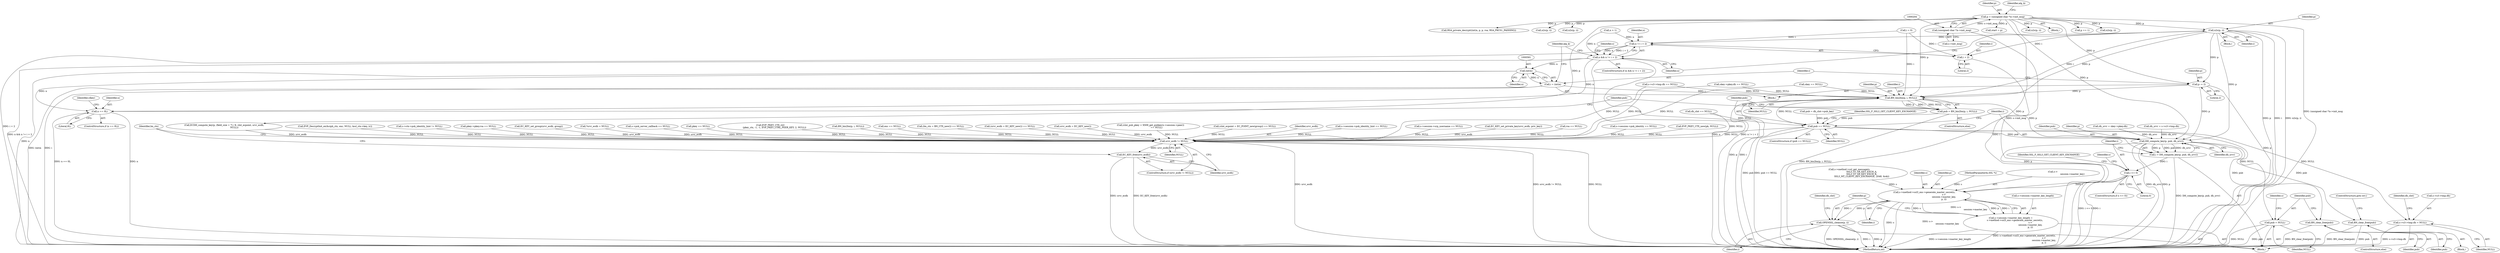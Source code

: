 digraph "0_openssl_3c66a669dfc7b3792f7af0758ea26fe8502ce70c@pointer" {
"1000532" [label="(Call,n2s(p, i))"];
"1000201" [label="(Call,p = (unsigned char *)s->init_msg)"];
"1000203" [label="(Call,(unsigned char *)s->init_msg)"];
"1000555" [label="(Call,n != i + 2)"];
"1000553" [label="(Call,n && n != i + 2)"];
"1000580" [label="(Call,(int)n)"];
"1000578" [label="(Call,i = (int)n)"];
"1000725" [label="(Call,BN_bin2bn(p, i, NULL))"];
"1000723" [label="(Call,pub = BN_bin2bn(p, i, NULL))"];
"1000730" [label="(Call,pub == NULL)"];
"1000740" [label="(Call,DH_compute_key(p, pub, dh_srvr))"];
"1000738" [label="(Call,i = DH_compute_key(p, pub, dh_srvr))"];
"1000745" [label="(Call,i <= 0)"];
"1000788" [label="(Call,s->method->ssl3_enc->generate_master_secret(s,\n                                                        s->\n                                                        session->master_key,\n                                                        p, i))"];
"1000782" [label="(Call,s->session->master_key_length =\n            s->method->ssl3_enc->generate_master_secret(s,\n                                                        s->\n                                                        session->master_key,\n                                                        p, i))"];
"1000797" [label="(Call,OPENSSL_cleanse(p, i))"];
"1000752" [label="(Call,BN_clear_free(pub))"];
"1000777" [label="(Call,BN_clear_free(pub))"];
"1000763" [label="(Call,s->s3->tmp.dh = NULL)"];
"1000779" [label="(Call,pub = NULL)"];
"1002148" [label="(Call,srvr_ecdh != NULL)"];
"1002151" [label="(Call,EC_KEY_free(srvr_ecdh))"];
"1000677" [label="(Call,n == 0L)"];
"1000557" [label="(Call,i + 2)"];
"1000575" [label="(Call,p -= 2)"];
"1002148" [label="(Call,srvr_ecdh != NULL)"];
"1000797" [label="(Call,OPENSSL_cleanse(p, i))"];
"1002056" [label="(Call,start = p)"];
"1001566" [label="(Call,n2s(p, i))"];
"1000764" [label="(Call,s->s3->tmp.dh)"];
"1000679" [label="(Literal,0L)"];
"1000585" [label="(Identifier,alg_k)"];
"1000750" [label="(Identifier,SSL_F_SSL3_GET_CLIENT_KEY_EXCHANGE)"];
"1000763" [label="(Call,s->s3->tmp.dh = NULL)"];
"1001268" [label="(Call,srvr_ecdh = EC_KEY_new())"];
"1000554" [label="(Identifier,n)"];
"1000723" [label="(Call,pub = BN_bin2bn(p, i, NULL))"];
"1000728" [label="(Identifier,NULL)"];
"1000722" [label="(ControlStructure,else)"];
"1001475" [label="(Call,ECDH_compute_key(p, (field_size + 7) / 8, clnt_ecpoint, srvr_ecdh,\n                             NULL))"];
"1002154" [label="(Identifier,bn_ctx)"];
"1000748" [label="(Block,)"];
"1000580" [label="(Call,(int)n)"];
"1000771" [label="(Identifier,NULL)"];
"1000777" [label="(Call,BN_clear_free(pub))"];
"1000730" [label="(Call,pub == NULL)"];
"1000743" [label="(Identifier,dh_srvr)"];
"1001364" [label="(Call,(clnt_pub_pkey = X509_get_pubkey(s->session->peer))\n                 == NULL)"];
"1000759" [label="(Identifier,s)"];
"1000616" [label="(Call,skey == NULL)"];
"1001334" [label="(Call,(clnt_ecpoint = EC_POINT_new(group)) == NULL)"];
"1002149" [label="(Identifier,srvr_ecdh)"];
"1001755" [label="(Call,s->session->psk_identity_hint == NULL)"];
"1000773" [label="(Identifier,dh_clnt)"];
"1001895" [label="(Call,s->session->srp_username == NULL)"];
"1000753" [label="(Identifier,pub)"];
"1000676" [label="(ControlStructure,if (n == 0L))"];
"1000205" [label="(Call,s->init_msg)"];
"1000649" [label="(Call,s->s3->tmp.dh == NULL)"];
"1000790" [label="(Call,s->\n                                                        session->master_key)"];
"1000741" [label="(Identifier,p)"];
"1000203" [label="(Call,(unsigned char *)s->init_msg)"];
"1001325" [label="(Call,EC_KEY_set_private_key(srvr_ecdh, priv_key))"];
"1000555" [label="(Call,n != i + 2)"];
"1000732" [label="(Identifier,NULL)"];
"1000788" [label="(Call,s->method->ssl3_enc->generate_master_secret(s,\n                                                        s->\n                                                        session->master_key,\n                                                        p, i))"];
"1000202" [label="(Identifier,p)"];
"1000533" [label="(Identifier,p)"];
"1000143" [label="(Block,)"];
"1000727" [label="(Identifier,i)"];
"1000724" [label="(Identifier,pub)"];
"1000576" [label="(Identifier,p)"];
"1000582" [label="(Identifier,n)"];
"1000678" [label="(Identifier,n)"];
"1000779" [label="(Call,pub = NULL)"];
"1000532" [label="(Call,n2s(p, i))"];
"1000260" [label="(Call,rsa == NULL)"];
"1000558" [label="(Identifier,i)"];
"1000782" [label="(Call,s->session->master_key_length =\n            s->method->ssl3_enc->generate_master_secret(s,\n                                                        s->\n                                                        session->master_key,\n                                                        p, i))"];
"1001423" [label="(Call,p += 1)"];
"1001708" [label="(Call,s->session->psk_identity == NULL)"];
"1000575" [label="(Call,p -= 2)"];
"1000739" [label="(Identifier,i)"];
"1000847" [label="(Call,n2s(p, i))"];
"1002150" [label="(Identifier,NULL)"];
"1002005" [label="(Call,EVP_PKEY_CTX_new(pk, NULL))"];
"1000683" [label="(Identifier,clkey)"];
"1000781" [label="(Identifier,NULL)"];
"1000565" [label="(Identifier,s)"];
"1000385" [label="(Call,RSA_private_decrypt((int)n, p, p, rsa, RSA_PKCS1_PADDING))"];
"1002163" [label="(MethodReturn,int)"];
"1001064" [label="(Call,EVP_DecryptInit_ex(&ciph_ctx, enc, NULL, kssl_ctx->key, iv))"];
"1002152" [label="(Identifier,srvr_ecdh)"];
"1000745" [label="(Call,i <= 0)"];
"1000186" [label="(Call,s->method->ssl_get_message(s,\n                                   SSL3_ST_SR_KEY_EXCH_A,\n                                   SSL3_ST_SR_KEY_EXCH_B,\n                                   SSL3_MT_CLIENT_KEY_EXCHANGE, 2048, &ok))"];
"1000776" [label="(ControlStructure,else)"];
"1000731" [label="(Identifier,pub)"];
"1000330" [label="(Call,n2s(p, i))"];
"1001748" [label="(Call,s->ctx->psk_identity_hint != NULL)"];
"1000704" [label="(Call,dh_clnt == NULL)"];
"1000785" [label="(Identifier,s)"];
"1000640" [label="(Call,dh_srvr = skey->pkey.dh)"];
"1000717" [label="(Call,pub = dh_clnt->pub_key)"];
"1000801" [label="(Identifier,dh_clnt)"];
"1000778" [label="(Identifier,pub)"];
"1000549" [label="(Call,i = 0)"];
"1000789" [label="(Identifier,s)"];
"1000295" [label="(Call,pkey->pkey.rsa == NULL)"];
"1000556" [label="(Identifier,n)"];
"1002147" [label="(ControlStructure,if (srvr_ecdh != NULL))"];
"1000201" [label="(Call,p = (unsigned char *)s->init_msg)"];
"1000725" [label="(Call,BN_bin2bn(p, i, NULL))"];
"1000729" [label="(ControlStructure,if (pub == NULL))"];
"1000746" [label="(Identifier,i)"];
"1000531" [label="(Block,)"];
"1001802" [label="(Call,n2s(p, i))"];
"1001321" [label="(Call,EC_KEY_set_group(srvr_ecdh, group))"];
"1000726" [label="(Identifier,p)"];
"1000747" [label="(Literal,0)"];
"1000798" [label="(Identifier,p)"];
"1000169" [label="(Call,*srvr_ecdh = NULL)"];
"1000559" [label="(Literal,2)"];
"1002151" [label="(Call,EC_KEY_free(srvr_ecdh))"];
"1000553" [label="(Call,n && n != i + 2)"];
"1000735" [label="(Identifier,SSL_F_SSL3_GET_CLIENT_KEY_EXCHANGE)"];
"1001590" [label="(Call,s->psk_server_callback == NULL)"];
"1000286" [label="(Call,pkey == NULL)"];
"1000795" [label="(Identifier,p)"];
"1000754" [label="(ControlStructure,goto err;)"];
"1002098" [label="(Call,EVP_PKEY_CTX_ctrl\n            (pkey_ctx, -1, -1, EVP_PKEY_CTRL_PEER_KEY, 2, NULL))"];
"1000517" [label="(Block,)"];
"1000752" [label="(Call,BN_clear_free(pub))"];
"1000579" [label="(Identifier,i)"];
"1000667" [label="(Call,dh_srvr = s->s3->tmp.dh)"];
"1000796" [label="(Identifier,i)"];
"1000780" [label="(Identifier,pub)"];
"1000209" [label="(Identifier,alg_k)"];
"1000677" [label="(Call,n == 0L)"];
"1001830" [label="(Call,BN_bin2bn(p, i, NULL))"];
"1000557" [label="(Call,i + 2)"];
"1000738" [label="(Call,i = DH_compute_key(p, pub, dh_srvr))"];
"1001053" [label="(Call,enc == NULL)"];
"1000742" [label="(Identifier,pub)"];
"1000799" [label="(Identifier,i)"];
"1000574" [label="(Block,)"];
"1000744" [label="(ControlStructure,if (i <= 0))"];
"1000142" [label="(MethodParameterIn,SSL *s)"];
"1000552" [label="(ControlStructure,if (n && n != i + 2))"];
"1000625" [label="(Call,skey->pkey.dh == NULL)"];
"1001409" [label="(Call,(bn_ctx = BN_CTX_new()) == NULL)"];
"1000578" [label="(Call,i = (int)n)"];
"1000783" [label="(Call,s->session->master_key_length)"];
"1000528" [label="(Call,n > 1)"];
"1000534" [label="(Identifier,i)"];
"1000740" [label="(Call,DH_compute_key(p, pub, dh_srvr))"];
"1001267" [label="(Call,(srvr_ecdh = EC_KEY_new()) == NULL)"];
"1000577" [label="(Literal,2)"];
"1000532" -> "1000531"  [label="AST: "];
"1000532" -> "1000534"  [label="CFG: "];
"1000533" -> "1000532"  [label="AST: "];
"1000534" -> "1000532"  [label="AST: "];
"1000554" -> "1000532"  [label="CFG: "];
"1000532" -> "1002163"  [label="DDG: p"];
"1000532" -> "1002163"  [label="DDG: i"];
"1000532" -> "1002163"  [label="DDG: n2s(p, i)"];
"1000201" -> "1000532"  [label="DDG: p"];
"1000532" -> "1000555"  [label="DDG: i"];
"1000532" -> "1000557"  [label="DDG: i"];
"1000532" -> "1000575"  [label="DDG: p"];
"1000532" -> "1000725"  [label="DDG: p"];
"1000532" -> "1000725"  [label="DDG: i"];
"1000532" -> "1000740"  [label="DDG: p"];
"1000201" -> "1000143"  [label="AST: "];
"1000201" -> "1000203"  [label="CFG: "];
"1000202" -> "1000201"  [label="AST: "];
"1000203" -> "1000201"  [label="AST: "];
"1000209" -> "1000201"  [label="CFG: "];
"1000201" -> "1002163"  [label="DDG: (unsigned char *)s->init_msg"];
"1000201" -> "1002163"  [label="DDG: p"];
"1000203" -> "1000201"  [label="DDG: s->init_msg"];
"1000201" -> "1000330"  [label="DDG: p"];
"1000201" -> "1000385"  [label="DDG: p"];
"1000201" -> "1000575"  [label="DDG: p"];
"1000201" -> "1000725"  [label="DDG: p"];
"1000201" -> "1000740"  [label="DDG: p"];
"1000201" -> "1000847"  [label="DDG: p"];
"1000201" -> "1001423"  [label="DDG: p"];
"1000201" -> "1001475"  [label="DDG: p"];
"1000201" -> "1001566"  [label="DDG: p"];
"1000201" -> "1001802"  [label="DDG: p"];
"1000201" -> "1002056"  [label="DDG: p"];
"1000203" -> "1000205"  [label="CFG: "];
"1000204" -> "1000203"  [label="AST: "];
"1000205" -> "1000203"  [label="AST: "];
"1000203" -> "1002163"  [label="DDG: s->init_msg"];
"1000555" -> "1000553"  [label="AST: "];
"1000555" -> "1000557"  [label="CFG: "];
"1000556" -> "1000555"  [label="AST: "];
"1000557" -> "1000555"  [label="AST: "];
"1000553" -> "1000555"  [label="CFG: "];
"1000555" -> "1002163"  [label="DDG: i + 2"];
"1000555" -> "1000553"  [label="DDG: n"];
"1000555" -> "1000553"  [label="DDG: i + 2"];
"1000528" -> "1000555"  [label="DDG: n"];
"1000549" -> "1000555"  [label="DDG: i"];
"1000553" -> "1000552"  [label="AST: "];
"1000553" -> "1000554"  [label="CFG: "];
"1000554" -> "1000553"  [label="AST: "];
"1000565" -> "1000553"  [label="CFG: "];
"1000585" -> "1000553"  [label="CFG: "];
"1000553" -> "1002163"  [label="DDG: n && n != i + 2"];
"1000553" -> "1002163"  [label="DDG: n"];
"1000553" -> "1002163"  [label="DDG: n != i + 2"];
"1000528" -> "1000553"  [label="DDG: n"];
"1000553" -> "1000580"  [label="DDG: n"];
"1000553" -> "1000677"  [label="DDG: n"];
"1000580" -> "1000578"  [label="AST: "];
"1000580" -> "1000582"  [label="CFG: "];
"1000581" -> "1000580"  [label="AST: "];
"1000582" -> "1000580"  [label="AST: "];
"1000578" -> "1000580"  [label="CFG: "];
"1000580" -> "1002163"  [label="DDG: n"];
"1000580" -> "1000578"  [label="DDG: n"];
"1000580" -> "1000677"  [label="DDG: n"];
"1000578" -> "1000574"  [label="AST: "];
"1000579" -> "1000578"  [label="AST: "];
"1000585" -> "1000578"  [label="CFG: "];
"1000578" -> "1002163"  [label="DDG: i"];
"1000578" -> "1002163"  [label="DDG: (int)n"];
"1000578" -> "1000725"  [label="DDG: i"];
"1000725" -> "1000723"  [label="AST: "];
"1000725" -> "1000728"  [label="CFG: "];
"1000726" -> "1000725"  [label="AST: "];
"1000727" -> "1000725"  [label="AST: "];
"1000728" -> "1000725"  [label="AST: "];
"1000723" -> "1000725"  [label="CFG: "];
"1000725" -> "1002163"  [label="DDG: i"];
"1000725" -> "1002163"  [label="DDG: p"];
"1000725" -> "1000723"  [label="DDG: p"];
"1000725" -> "1000723"  [label="DDG: i"];
"1000725" -> "1000723"  [label="DDG: NULL"];
"1000575" -> "1000725"  [label="DDG: p"];
"1000549" -> "1000725"  [label="DDG: i"];
"1000616" -> "1000725"  [label="DDG: NULL"];
"1000625" -> "1000725"  [label="DDG: NULL"];
"1000649" -> "1000725"  [label="DDG: NULL"];
"1000725" -> "1000730"  [label="DDG: NULL"];
"1000725" -> "1000740"  [label="DDG: p"];
"1000723" -> "1000722"  [label="AST: "];
"1000724" -> "1000723"  [label="AST: "];
"1000731" -> "1000723"  [label="CFG: "];
"1000723" -> "1002163"  [label="DDG: BN_bin2bn(p, i, NULL)"];
"1000723" -> "1000730"  [label="DDG: pub"];
"1000730" -> "1000729"  [label="AST: "];
"1000730" -> "1000732"  [label="CFG: "];
"1000731" -> "1000730"  [label="AST: "];
"1000732" -> "1000730"  [label="AST: "];
"1000735" -> "1000730"  [label="CFG: "];
"1000739" -> "1000730"  [label="CFG: "];
"1000730" -> "1002163"  [label="DDG: pub == NULL"];
"1000730" -> "1002163"  [label="DDG: pub"];
"1000717" -> "1000730"  [label="DDG: pub"];
"1000704" -> "1000730"  [label="DDG: NULL"];
"1000730" -> "1000740"  [label="DDG: pub"];
"1000730" -> "1000763"  [label="DDG: NULL"];
"1000730" -> "1000779"  [label="DDG: NULL"];
"1000730" -> "1002148"  [label="DDG: NULL"];
"1000740" -> "1000738"  [label="AST: "];
"1000740" -> "1000743"  [label="CFG: "];
"1000741" -> "1000740"  [label="AST: "];
"1000742" -> "1000740"  [label="AST: "];
"1000743" -> "1000740"  [label="AST: "];
"1000738" -> "1000740"  [label="CFG: "];
"1000740" -> "1002163"  [label="DDG: dh_srvr"];
"1000740" -> "1002163"  [label="DDG: p"];
"1000740" -> "1000738"  [label="DDG: p"];
"1000740" -> "1000738"  [label="DDG: pub"];
"1000740" -> "1000738"  [label="DDG: dh_srvr"];
"1000575" -> "1000740"  [label="DDG: p"];
"1000640" -> "1000740"  [label="DDG: dh_srvr"];
"1000667" -> "1000740"  [label="DDG: dh_srvr"];
"1000740" -> "1000752"  [label="DDG: pub"];
"1000740" -> "1000777"  [label="DDG: pub"];
"1000740" -> "1000788"  [label="DDG: p"];
"1000738" -> "1000517"  [label="AST: "];
"1000739" -> "1000738"  [label="AST: "];
"1000746" -> "1000738"  [label="CFG: "];
"1000738" -> "1002163"  [label="DDG: DH_compute_key(p, pub, dh_srvr)"];
"1000738" -> "1000745"  [label="DDG: i"];
"1000745" -> "1000744"  [label="AST: "];
"1000745" -> "1000747"  [label="CFG: "];
"1000746" -> "1000745"  [label="AST: "];
"1000747" -> "1000745"  [label="AST: "];
"1000750" -> "1000745"  [label="CFG: "];
"1000759" -> "1000745"  [label="CFG: "];
"1000745" -> "1002163"  [label="DDG: i <= 0"];
"1000745" -> "1002163"  [label="DDG: i"];
"1000745" -> "1000788"  [label="DDG: i"];
"1000788" -> "1000782"  [label="AST: "];
"1000788" -> "1000796"  [label="CFG: "];
"1000789" -> "1000788"  [label="AST: "];
"1000790" -> "1000788"  [label="AST: "];
"1000795" -> "1000788"  [label="AST: "];
"1000796" -> "1000788"  [label="AST: "];
"1000782" -> "1000788"  [label="CFG: "];
"1000788" -> "1002163"  [label="DDG: s"];
"1000788" -> "1002163"  [label="DDG: s->\n                                                        session->master_key"];
"1000788" -> "1000782"  [label="DDG: s"];
"1000788" -> "1000782"  [label="DDG: s->\n                                                        session->master_key"];
"1000788" -> "1000782"  [label="DDG: p"];
"1000788" -> "1000782"  [label="DDG: i"];
"1000186" -> "1000788"  [label="DDG: s"];
"1000142" -> "1000788"  [label="DDG: s"];
"1000788" -> "1000797"  [label="DDG: p"];
"1000788" -> "1000797"  [label="DDG: i"];
"1000782" -> "1000517"  [label="AST: "];
"1000783" -> "1000782"  [label="AST: "];
"1000798" -> "1000782"  [label="CFG: "];
"1000782" -> "1002163"  [label="DDG: s->method->ssl3_enc->generate_master_secret(s,\n                                                        s->\n                                                        session->master_key,\n                                                        p, i)"];
"1000782" -> "1002163"  [label="DDG: s->session->master_key_length"];
"1000797" -> "1000517"  [label="AST: "];
"1000797" -> "1000799"  [label="CFG: "];
"1000798" -> "1000797"  [label="AST: "];
"1000799" -> "1000797"  [label="AST: "];
"1000801" -> "1000797"  [label="CFG: "];
"1000797" -> "1002163"  [label="DDG: i"];
"1000797" -> "1002163"  [label="DDG: p"];
"1000797" -> "1002163"  [label="DDG: OPENSSL_cleanse(p, i)"];
"1000752" -> "1000748"  [label="AST: "];
"1000752" -> "1000753"  [label="CFG: "];
"1000753" -> "1000752"  [label="AST: "];
"1000754" -> "1000752"  [label="CFG: "];
"1000752" -> "1002163"  [label="DDG: pub"];
"1000752" -> "1002163"  [label="DDG: BN_clear_free(pub)"];
"1000777" -> "1000776"  [label="AST: "];
"1000777" -> "1000778"  [label="CFG: "];
"1000778" -> "1000777"  [label="AST: "];
"1000780" -> "1000777"  [label="CFG: "];
"1000777" -> "1002163"  [label="DDG: BN_clear_free(pub)"];
"1000763" -> "1000517"  [label="AST: "];
"1000763" -> "1000771"  [label="CFG: "];
"1000764" -> "1000763"  [label="AST: "];
"1000771" -> "1000763"  [label="AST: "];
"1000773" -> "1000763"  [label="CFG: "];
"1000763" -> "1002163"  [label="DDG: s->s3->tmp.dh"];
"1000779" -> "1000517"  [label="AST: "];
"1000779" -> "1000781"  [label="CFG: "];
"1000780" -> "1000779"  [label="AST: "];
"1000781" -> "1000779"  [label="AST: "];
"1000785" -> "1000779"  [label="CFG: "];
"1000779" -> "1002163"  [label="DDG: pub"];
"1000779" -> "1002163"  [label="DDG: NULL"];
"1002148" -> "1002147"  [label="AST: "];
"1002148" -> "1002150"  [label="CFG: "];
"1002149" -> "1002148"  [label="AST: "];
"1002150" -> "1002148"  [label="AST: "];
"1002152" -> "1002148"  [label="CFG: "];
"1002154" -> "1002148"  [label="CFG: "];
"1002148" -> "1002163"  [label="DDG: srvr_ecdh != NULL"];
"1002148" -> "1002163"  [label="DDG: NULL"];
"1002148" -> "1002163"  [label="DDG: srvr_ecdh"];
"1001325" -> "1002148"  [label="DDG: srvr_ecdh"];
"1001321" -> "1002148"  [label="DDG: srvr_ecdh"];
"1001475" -> "1002148"  [label="DDG: srvr_ecdh"];
"1001475" -> "1002148"  [label="DDG: NULL"];
"1001268" -> "1002148"  [label="DDG: srvr_ecdh"];
"1000169" -> "1002148"  [label="DDG: srvr_ecdh"];
"1001053" -> "1002148"  [label="DDG: NULL"];
"1001830" -> "1002148"  [label="DDG: NULL"];
"1000295" -> "1002148"  [label="DDG: NULL"];
"1001590" -> "1002148"  [label="DDG: NULL"];
"1000704" -> "1002148"  [label="DDG: NULL"];
"1001409" -> "1002148"  [label="DDG: NULL"];
"1001755" -> "1002148"  [label="DDG: NULL"];
"1001364" -> "1002148"  [label="DDG: NULL"];
"1000616" -> "1002148"  [label="DDG: NULL"];
"1002098" -> "1002148"  [label="DDG: NULL"];
"1002005" -> "1002148"  [label="DDG: NULL"];
"1001267" -> "1002148"  [label="DDG: NULL"];
"1000625" -> "1002148"  [label="DDG: NULL"];
"1001748" -> "1002148"  [label="DDG: NULL"];
"1000260" -> "1002148"  [label="DDG: NULL"];
"1001064" -> "1002148"  [label="DDG: NULL"];
"1001895" -> "1002148"  [label="DDG: NULL"];
"1001334" -> "1002148"  [label="DDG: NULL"];
"1001708" -> "1002148"  [label="DDG: NULL"];
"1000286" -> "1002148"  [label="DDG: NULL"];
"1000649" -> "1002148"  [label="DDG: NULL"];
"1002148" -> "1002151"  [label="DDG: srvr_ecdh"];
"1002151" -> "1002147"  [label="AST: "];
"1002151" -> "1002152"  [label="CFG: "];
"1002152" -> "1002151"  [label="AST: "];
"1002154" -> "1002151"  [label="CFG: "];
"1002151" -> "1002163"  [label="DDG: srvr_ecdh"];
"1002151" -> "1002163"  [label="DDG: EC_KEY_free(srvr_ecdh)"];
"1000677" -> "1000676"  [label="AST: "];
"1000677" -> "1000679"  [label="CFG: "];
"1000678" -> "1000677"  [label="AST: "];
"1000679" -> "1000677"  [label="AST: "];
"1000683" -> "1000677"  [label="CFG: "];
"1000724" -> "1000677"  [label="CFG: "];
"1000677" -> "1002163"  [label="DDG: n"];
"1000677" -> "1002163"  [label="DDG: n == 0L"];
"1000557" -> "1000559"  [label="CFG: "];
"1000558" -> "1000557"  [label="AST: "];
"1000559" -> "1000557"  [label="AST: "];
"1000557" -> "1002163"  [label="DDG: i"];
"1000549" -> "1000557"  [label="DDG: i"];
"1000575" -> "1000574"  [label="AST: "];
"1000575" -> "1000577"  [label="CFG: "];
"1000576" -> "1000575"  [label="AST: "];
"1000577" -> "1000575"  [label="AST: "];
"1000579" -> "1000575"  [label="CFG: "];
"1000575" -> "1002163"  [label="DDG: p"];
}
